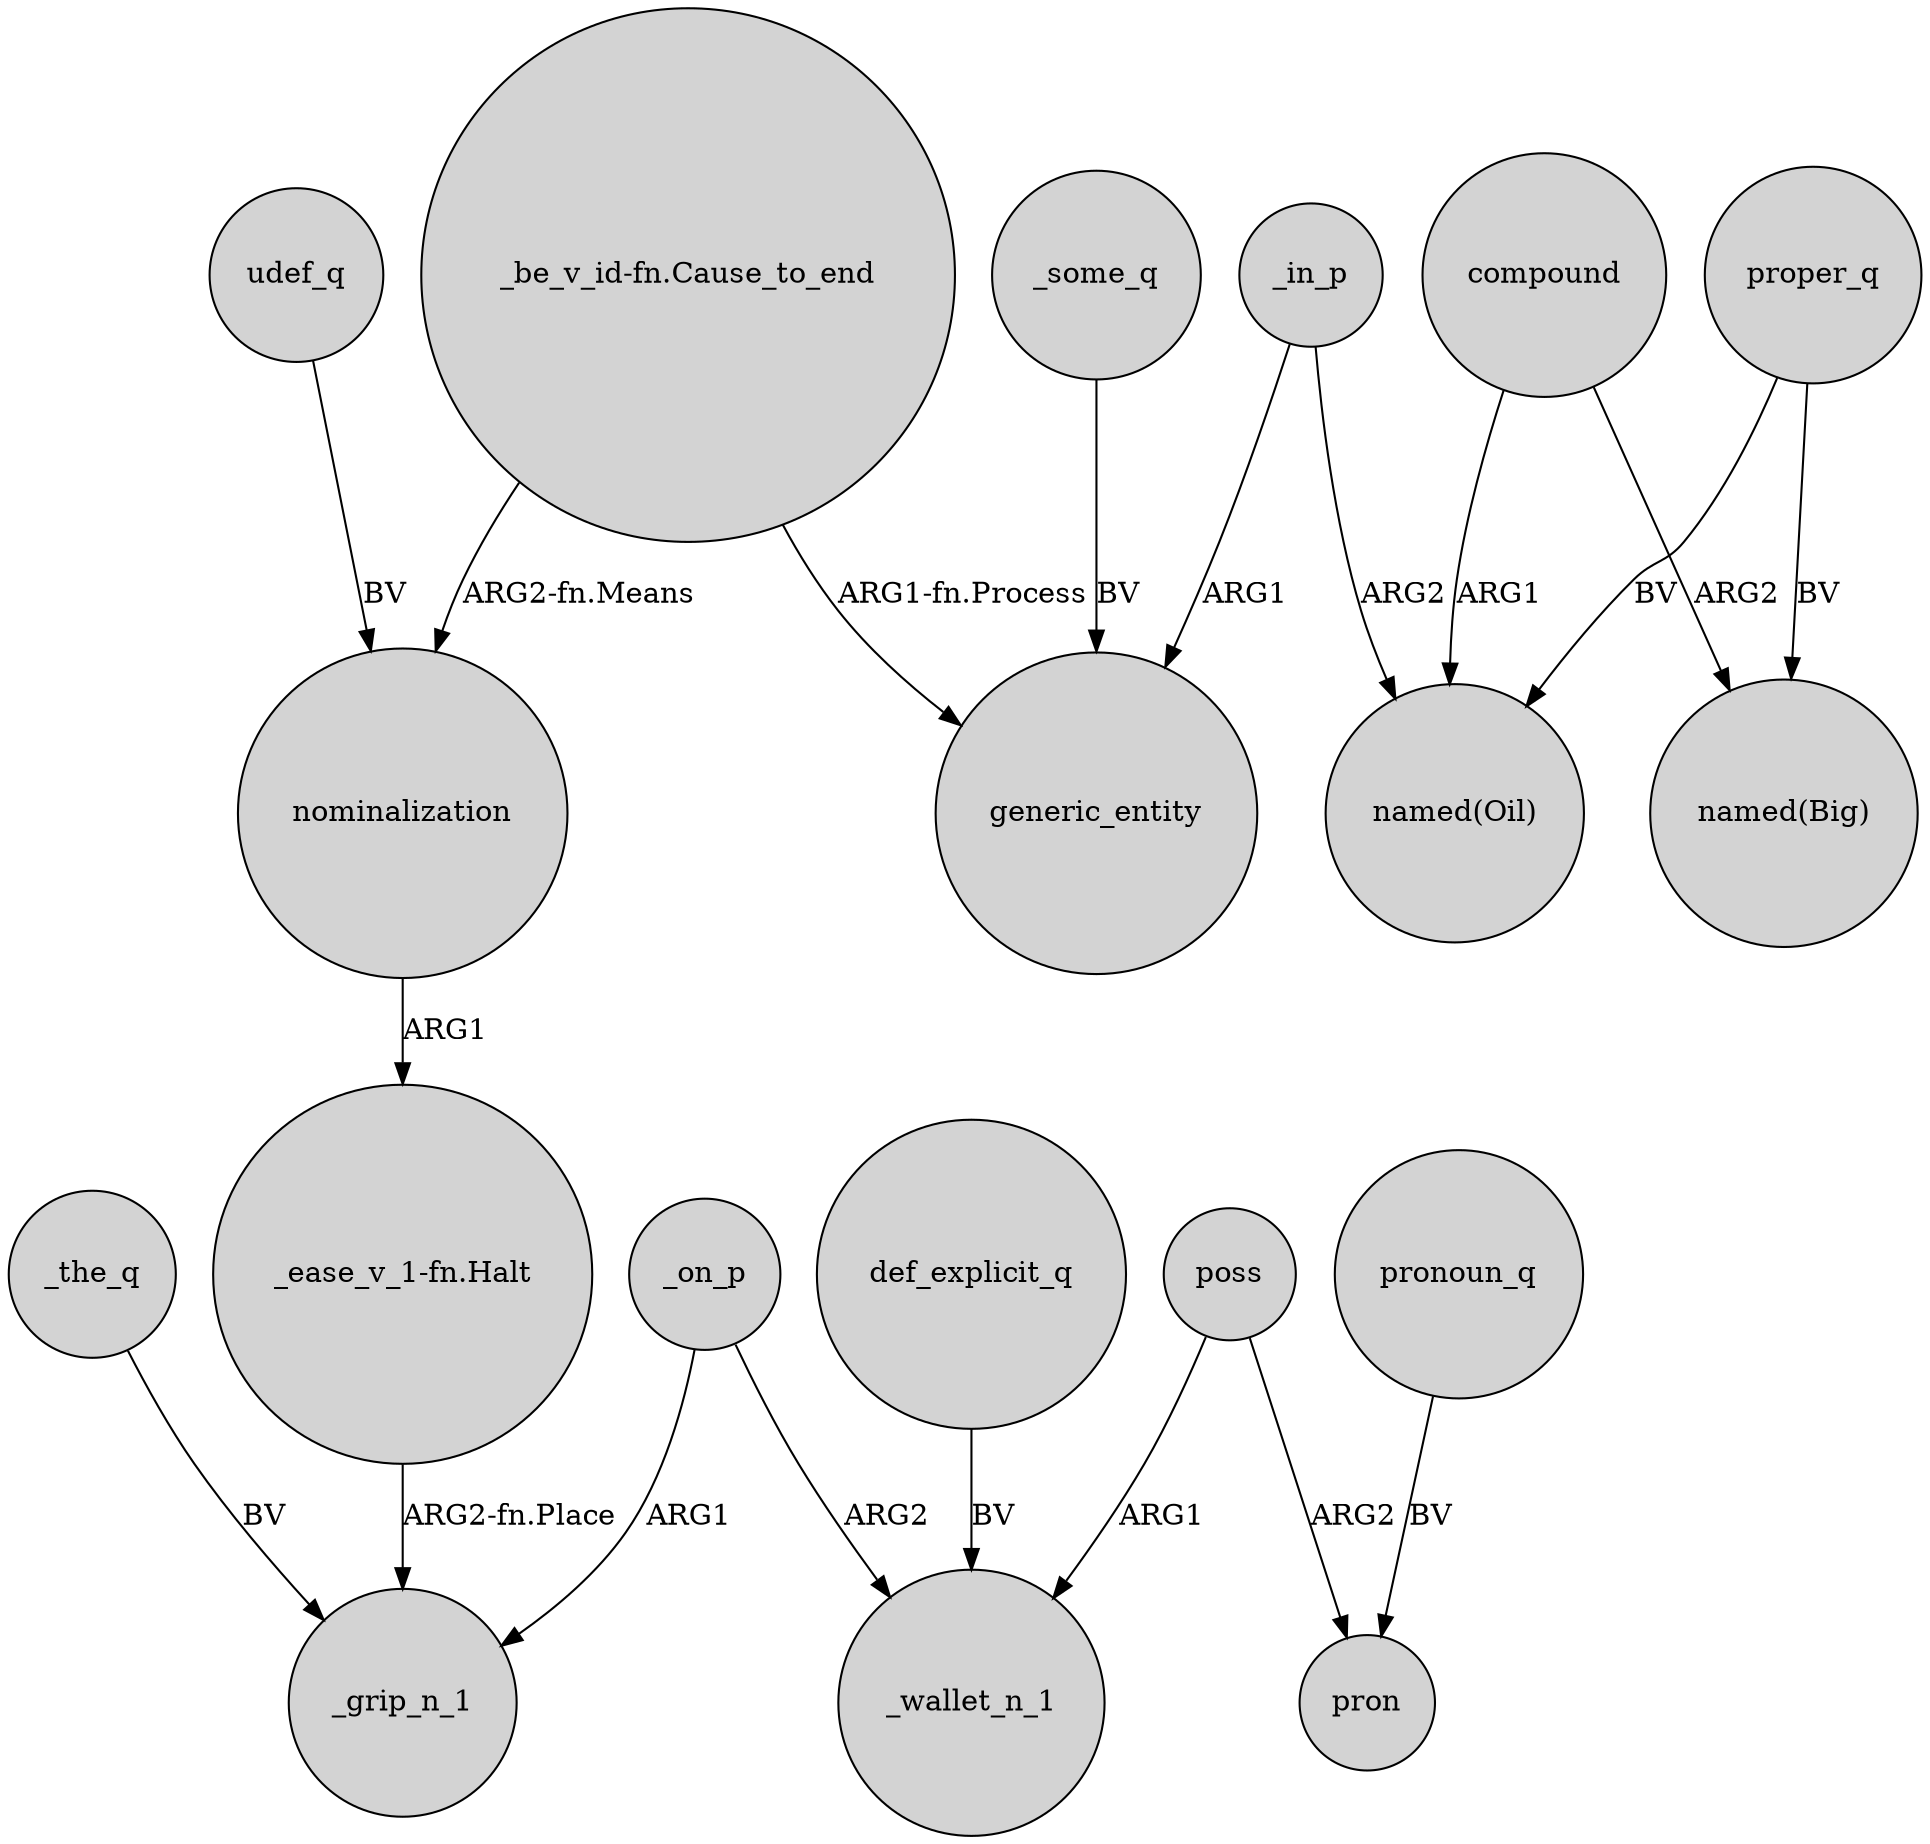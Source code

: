 digraph {
	node [shape=circle style=filled]
	_the_q -> _grip_n_1 [label=BV]
	compound -> "named(Big)" [label=ARG2]
	udef_q -> nominalization [label=BV]
	"_be_v_id-fn.Cause_to_end" -> nominalization [label="ARG2-fn.Means"]
	_on_p -> _grip_n_1 [label=ARG1]
	_some_q -> generic_entity [label=BV]
	_in_p -> generic_entity [label=ARG1]
	pronoun_q -> pron [label=BV]
	poss -> pron [label=ARG2]
	nominalization -> "_ease_v_1-fn.Halt" [label=ARG1]
	poss -> _wallet_n_1 [label=ARG1]
	"_be_v_id-fn.Cause_to_end" -> generic_entity [label="ARG1-fn.Process"]
	compound -> "named(Oil)" [label=ARG1]
	def_explicit_q -> _wallet_n_1 [label=BV]
	"_ease_v_1-fn.Halt" -> _grip_n_1 [label="ARG2-fn.Place"]
	proper_q -> "named(Big)" [label=BV]
	_in_p -> "named(Oil)" [label=ARG2]
	_on_p -> _wallet_n_1 [label=ARG2]
	proper_q -> "named(Oil)" [label=BV]
}
